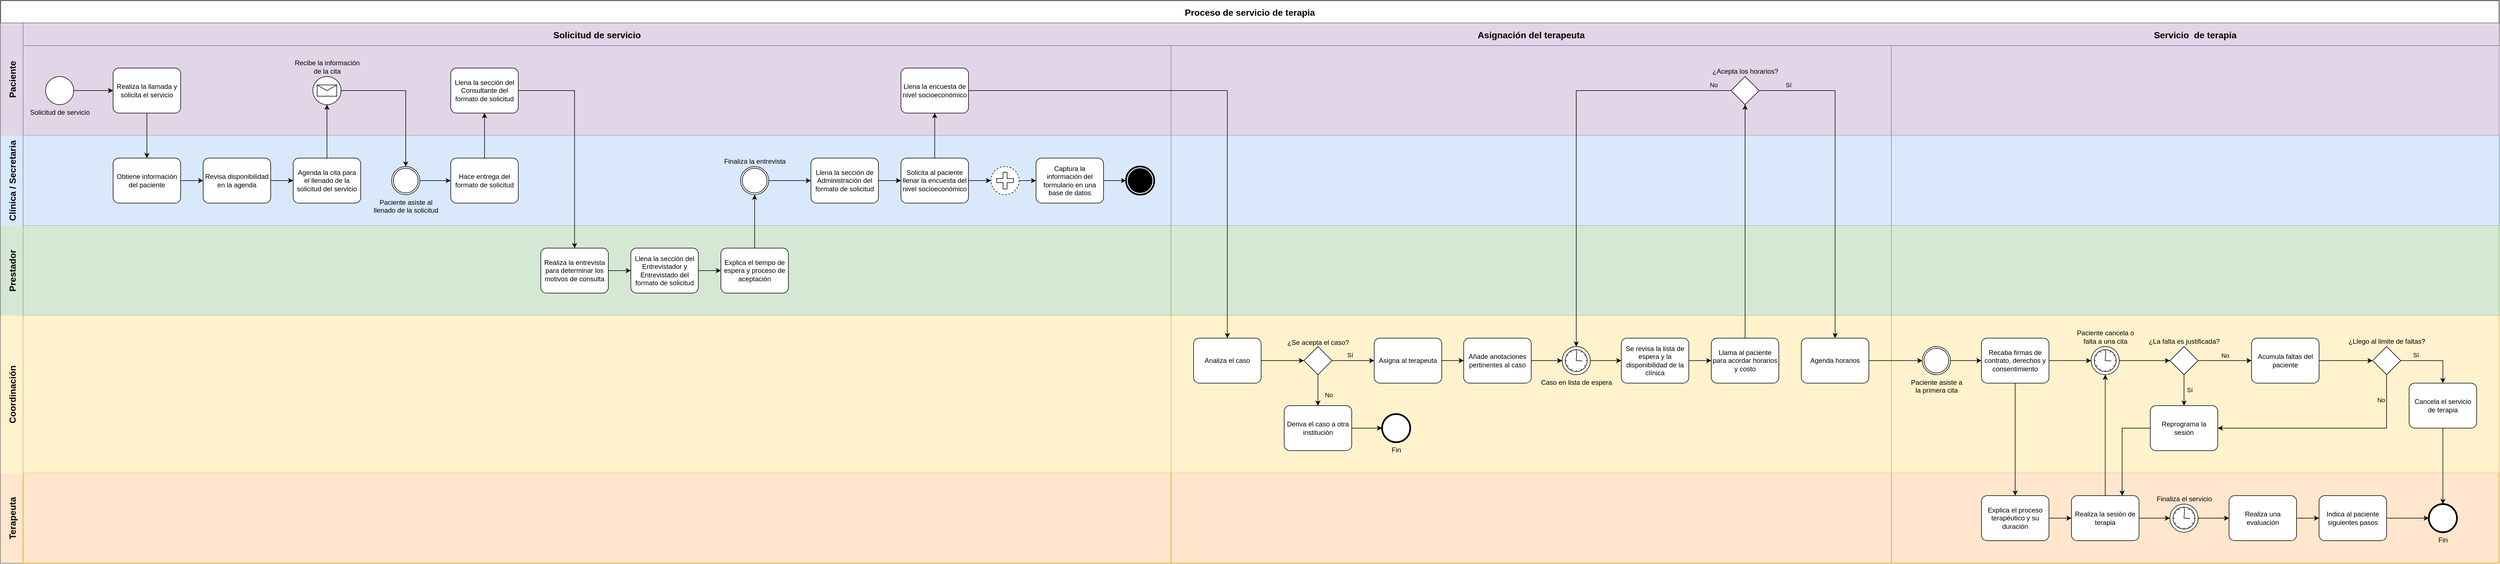 <mxfile version="24.8.4">
  <diagram name="Página-1" id="gtelVgUgcDeXUf3GZBeo">
    <mxGraphModel dx="2019" dy="-62" grid="0" gridSize="10" guides="1" tooltips="1" connect="1" arrows="1" fold="1" page="1" pageScale="1" pageWidth="827" pageHeight="1169" math="0" shadow="0">
      <root>
        <mxCell id="0" />
        <mxCell id="1" parent="0" />
        <mxCell id="mz1XpxJo-mjqUV1rL2ie-37" value="Proceso de servicio de terapia" style="shape=table;childLayout=tableLayout;startSize=40;collapsible=0;recursiveResize=0;expand=0;fontSize=16;fontStyle=1;swimlaneFillColor=none;labelBackgroundColor=none;" parent="1" vertex="1">
          <mxGeometry x="40" y="1200" width="4440.0" height="1000" as="geometry" />
        </mxCell>
        <mxCell id="mz1XpxJo-mjqUV1rL2ie-38" value="Paciente" style="shape=tableRow;horizontal=0;swimlaneHead=0;swimlaneBody=0;top=0;left=0;strokeColor=#9673a6;bottom=0;right=0;dropTarget=0;fontStyle=1;fillColor=#e1d5e7;points=[[0,0.5],[1,0.5]];portConstraint=eastwest;startSize=40;collapsible=0;recursiveResize=0;expand=0;fontSize=16;swimlaneFillColor=#e1d5e7;labelBackgroundColor=none;" parent="mz1XpxJo-mjqUV1rL2ie-37" vertex="1">
          <mxGeometry y="40" width="4440.0" height="200" as="geometry" />
        </mxCell>
        <mxCell id="mz1XpxJo-mjqUV1rL2ie-39" value="Solicitud de servicio" style="swimlane;swimlaneHead=0;swimlaneBody=1;fontStyle=1;connectable=0;startSize=40;collapsible=0;recursiveResize=0;expand=0;fontSize=16;labelBackgroundColor=none;swimlaneFillColor=#e1d5e7;perimeterSpacing=1;fillColor=none;strokeColor=#9673a6;" parent="mz1XpxJo-mjqUV1rL2ie-38" vertex="1">
          <mxGeometry x="40" width="2040" height="200" as="geometry">
            <mxRectangle width="2040" height="200" as="alternateBounds" />
          </mxGeometry>
        </mxCell>
        <mxCell id="mz1XpxJo-mjqUV1rL2ie-1" value="Solicitud de servicio" style="points=[[0.145,0.145,0],[0.5,0,0],[0.855,0.145,0],[1,0.5,0],[0.855,0.855,0],[0.5,1,0],[0.145,0.855,0],[0,0.5,0]];shape=mxgraph.bpmn.event;html=1;verticalLabelPosition=bottom;labelBackgroundColor=none;verticalAlign=top;align=center;perimeter=ellipsePerimeter;outlineConnect=0;aspect=fixed;outline=standard;symbol=general;" parent="mz1XpxJo-mjqUV1rL2ie-39" vertex="1">
          <mxGeometry x="40" y="95" width="50" height="50" as="geometry" />
        </mxCell>
        <mxCell id="mz1XpxJo-mjqUV1rL2ie-2" value="Realiza la llamada y solicita el servicio" style="points=[[0.25,0,0],[0.5,0,0],[0.75,0,0],[1,0.25,0],[1,0.5,0],[1,0.75,0],[0.75,1,0],[0.5,1,0],[0.25,1,0],[0,0.75,0],[0,0.5,0],[0,0.25,0]];shape=mxgraph.bpmn.task;whiteSpace=wrap;rectStyle=rounded;size=10;html=1;container=1;expand=0;collapsible=0;taskMarker=abstract;labelBackgroundColor=none;" parent="mz1XpxJo-mjqUV1rL2ie-39" vertex="1">
          <mxGeometry x="160" y="80" width="120" height="80" as="geometry" />
        </mxCell>
        <mxCell id="mz1XpxJo-mjqUV1rL2ie-7" value="Recibe la información&lt;div&gt;de la cita&lt;/div&gt;" style="points=[[0.145,0.145,0],[0.5,0,0],[0.855,0.145,0],[1,0.5,0],[0.855,0.855,0],[0.5,1,0],[0.145,0.855,0],[0,0.5,0]];shape=mxgraph.bpmn.event;html=1;verticalLabelPosition=top;labelBackgroundColor=none;verticalAlign=bottom;align=center;perimeter=ellipsePerimeter;outlineConnect=0;aspect=fixed;outline=standard;symbol=message;labelPosition=center;" parent="mz1XpxJo-mjqUV1rL2ie-39" vertex="1">
          <mxGeometry x="515" y="95" width="50" height="50" as="geometry" />
        </mxCell>
        <mxCell id="mz1XpxJo-mjqUV1rL2ie-83" style="edgeStyle=orthogonalEdgeStyle;rounded=0;orthogonalLoop=1;jettySize=auto;html=1;exitX=1;exitY=0.5;exitDx=0;exitDy=0;exitPerimeter=0;entryX=0;entryY=0.5;entryDx=0;entryDy=0;entryPerimeter=0;labelBackgroundColor=none;" parent="mz1XpxJo-mjqUV1rL2ie-39" source="mz1XpxJo-mjqUV1rL2ie-1" target="mz1XpxJo-mjqUV1rL2ie-2" edge="1">
          <mxGeometry relative="1" as="geometry" />
        </mxCell>
        <mxCell id="pUujtn6XG7sPnE5IZmsc-47" value="Llena la sección del Consultante del formato de solicitud" style="points=[[0.25,0,0],[0.5,0,0],[0.75,0,0],[1,0.25,0],[1,0.5,0],[1,0.75,0],[0.75,1,0],[0.5,1,0],[0.25,1,0],[0,0.75,0],[0,0.5,0],[0,0.25,0]];shape=mxgraph.bpmn.task;whiteSpace=wrap;rectStyle=rounded;size=10;html=1;container=1;expand=0;collapsible=0;taskMarker=abstract;labelBackgroundColor=none;" parent="mz1XpxJo-mjqUV1rL2ie-39" vertex="1">
          <mxGeometry x="760" y="80" width="120" height="80" as="geometry" />
        </mxCell>
        <mxCell id="pUujtn6XG7sPnE5IZmsc-62" value="Llena la encuesta de nivel socioeconómico" style="points=[[0.25,0,0],[0.5,0,0],[0.75,0,0],[1,0.25,0],[1,0.5,0],[1,0.75,0],[0.75,1,0],[0.5,1,0],[0.25,1,0],[0,0.75,0],[0,0.5,0],[0,0.25,0]];shape=mxgraph.bpmn.task;whiteSpace=wrap;rectStyle=rounded;size=10;html=1;container=1;expand=0;collapsible=0;taskMarker=abstract;" parent="mz1XpxJo-mjqUV1rL2ie-39" vertex="1">
          <mxGeometry x="1560" y="80" width="120" height="80" as="geometry" />
        </mxCell>
        <mxCell id="mz1XpxJo-mjqUV1rL2ie-40" value="Asignación del terapeuta" style="swimlane;swimlaneHead=0;swimlaneBody=1;fontStyle=1;connectable=0;startSize=40;collapsible=0;recursiveResize=0;expand=0;fontSize=16;labelBackgroundColor=none;swimlaneFillColor=#e1d5e7;perimeterSpacing=1;strokeColor=#9673a6;rounded=0;glass=0;shadow=0;fillColor=none;" parent="mz1XpxJo-mjqUV1rL2ie-38" vertex="1">
          <mxGeometry x="2080" width="1280" height="200" as="geometry">
            <mxRectangle width="1280" height="200" as="alternateBounds" />
          </mxGeometry>
        </mxCell>
        <mxCell id="mz1XpxJo-mjqUV1rL2ie-41" value="Servicio  de terapia" style="swimlane;swimlaneHead=0;swimlaneBody=1;fontStyle=1;connectable=0;startSize=40;collapsible=0;recursiveResize=0;expand=0;fontSize=16;labelBackgroundColor=none;perimeterSpacing=1;fillColor=#e1d5e7;strokeColor=#9673a6;" parent="mz1XpxJo-mjqUV1rL2ie-38" vertex="1">
          <mxGeometry x="3360" width="1080" height="200" as="geometry">
            <mxRectangle width="1080" height="200" as="alternateBounds" />
          </mxGeometry>
        </mxCell>
        <mxCell id="mz1XpxJo-mjqUV1rL2ie-42" value="Clínica / Secretaria" style="shape=tableRow;horizontal=0;swimlaneHead=0;swimlaneBody=0;top=0;left=0;strokeColor=#6c8ebf;bottom=0;right=0;dropTarget=0;fontStyle=1;fillColor=#dae8fc;points=[[0,0.5],[1,0.5]];portConstraint=eastwest;startSize=40;collapsible=0;recursiveResize=0;expand=0;fontSize=16;swimlaneFillColor=none;labelBackgroundColor=none;" parent="mz1XpxJo-mjqUV1rL2ie-37" vertex="1">
          <mxGeometry y="240" width="4440.0" height="160" as="geometry" />
        </mxCell>
        <mxCell id="mz1XpxJo-mjqUV1rL2ie-43" value="" style="swimlane;swimlaneHead=0;swimlaneBody=1;fontStyle=1;connectable=0;startSize=0;collapsible=0;recursiveResize=0;expand=0;fontSize=16;labelBackgroundColor=none;swimlaneFillColor=#dae8fc;perimeterSpacing=1;fillColor=#dae8fc;strokeColor=#6c8ebf;" parent="mz1XpxJo-mjqUV1rL2ie-42" vertex="1">
          <mxGeometry x="40" width="2040" height="160" as="geometry">
            <mxRectangle width="2040" height="160" as="alternateBounds" />
          </mxGeometry>
        </mxCell>
        <mxCell id="mz1XpxJo-mjqUV1rL2ie-85" style="edgeStyle=orthogonalEdgeStyle;rounded=0;orthogonalLoop=1;jettySize=auto;html=1;exitX=1;exitY=0.5;exitDx=0;exitDy=0;exitPerimeter=0;labelBackgroundColor=none;" parent="mz1XpxJo-mjqUV1rL2ie-43" source="rUUfaGpRO4No9AcFIlr7-11" target="mz1XpxJo-mjqUV1rL2ie-4" edge="1">
          <mxGeometry relative="1" as="geometry" />
        </mxCell>
        <mxCell id="rUUfaGpRO4No9AcFIlr7-11" value="Obtiene información del paciente" style="points=[[0.25,0,0],[0.5,0,0],[0.75,0,0],[1,0.25,0],[1,0.5,0],[1,0.75,0],[0.75,1,0],[0.5,1,0],[0.25,1,0],[0,0.75,0],[0,0.5,0],[0,0.25,0]];shape=mxgraph.bpmn.task;whiteSpace=wrap;rectStyle=rounded;size=10;html=1;container=1;expand=0;collapsible=0;taskMarker=abstract;labelBackgroundColor=none;" parent="mz1XpxJo-mjqUV1rL2ie-43" vertex="1">
          <mxGeometry x="160" y="40" width="120" height="80" as="geometry" />
        </mxCell>
        <mxCell id="mz1XpxJo-mjqUV1rL2ie-86" style="edgeStyle=orthogonalEdgeStyle;rounded=0;orthogonalLoop=1;jettySize=auto;html=1;exitX=1;exitY=0.5;exitDx=0;exitDy=0;exitPerimeter=0;labelBackgroundColor=none;" parent="mz1XpxJo-mjqUV1rL2ie-43" source="mz1XpxJo-mjqUV1rL2ie-4" target="mz1XpxJo-mjqUV1rL2ie-6" edge="1">
          <mxGeometry relative="1" as="geometry" />
        </mxCell>
        <mxCell id="mz1XpxJo-mjqUV1rL2ie-4" value="Revisa disponibilidad en la agenda" style="points=[[0.25,0,0],[0.5,0,0],[0.75,0,0],[1,0.25,0],[1,0.5,0],[1,0.75,0],[0.75,1,0],[0.5,1,0],[0.25,1,0],[0,0.75,0],[0,0.5,0],[0,0.25,0]];shape=mxgraph.bpmn.task;whiteSpace=wrap;rectStyle=rounded;size=10;html=1;container=1;expand=0;collapsible=0;taskMarker=abstract;labelBackgroundColor=none;" parent="mz1XpxJo-mjqUV1rL2ie-43" vertex="1">
          <mxGeometry x="320" y="40" width="120" height="80" as="geometry" />
        </mxCell>
        <mxCell id="mz1XpxJo-mjqUV1rL2ie-6" value="Agenda la cita para el llenado de la solicitud del servicio" style="points=[[0.25,0,0],[0.5,0,0],[0.75,0,0],[1,0.25,0],[1,0.5,0],[1,0.75,0],[0.75,1,0],[0.5,1,0],[0.25,1,0],[0,0.75,0],[0,0.5,0],[0,0.25,0]];shape=mxgraph.bpmn.task;whiteSpace=wrap;rectStyle=rounded;size=10;html=1;container=1;expand=0;collapsible=0;taskMarker=abstract;labelBackgroundColor=none;spacing=3;" parent="mz1XpxJo-mjqUV1rL2ie-43" vertex="1">
          <mxGeometry x="480" y="40" width="120" height="80" as="geometry" />
        </mxCell>
        <mxCell id="pUujtn6XG7sPnE5IZmsc-27" value="Paciente asiste al&lt;div&gt;llenado de la solicitud&lt;/div&gt;" style="points=[[0.145,0.145,0],[0.5,0,0],[0.855,0.145,0],[1,0.5,0],[0.855,0.855,0],[0.5,1,0],[0.145,0.855,0],[0,0.5,0]];shape=mxgraph.bpmn.event;html=1;verticalLabelPosition=bottom;labelBackgroundColor=none;verticalAlign=top;align=center;perimeter=ellipsePerimeter;outlineConnect=0;aspect=fixed;outline=throwing;symbol=general;" parent="mz1XpxJo-mjqUV1rL2ie-43" vertex="1">
          <mxGeometry x="655" y="55" width="50" height="50" as="geometry" />
        </mxCell>
        <mxCell id="pUujtn6XG7sPnE5IZmsc-29" value="Hace entrega del formato de solicitud" style="points=[[0.25,0,0],[0.5,0,0],[0.75,0,0],[1,0.25,0],[1,0.5,0],[1,0.75,0],[0.75,1,0],[0.5,1,0],[0.25,1,0],[0,0.75,0],[0,0.5,0],[0,0.25,0]];shape=mxgraph.bpmn.task;whiteSpace=wrap;rectStyle=rounded;size=10;html=1;container=1;expand=0;collapsible=0;taskMarker=abstract;labelBackgroundColor=none;" parent="mz1XpxJo-mjqUV1rL2ie-43" vertex="1">
          <mxGeometry x="760" y="40" width="120" height="80" as="geometry" />
        </mxCell>
        <mxCell id="pUujtn6XG7sPnE5IZmsc-26" style="edgeStyle=orthogonalEdgeStyle;rounded=0;orthogonalLoop=1;jettySize=auto;html=1;exitX=1;exitY=0.5;exitDx=0;exitDy=0;exitPerimeter=0;labelBackgroundColor=none;" parent="mz1XpxJo-mjqUV1rL2ie-43" source="pUujtn6XG7sPnE5IZmsc-27" target="pUujtn6XG7sPnE5IZmsc-29" edge="1">
          <mxGeometry relative="1" as="geometry" />
        </mxCell>
        <mxCell id="pUujtn6XG7sPnE5IZmsc-64" style="edgeStyle=orthogonalEdgeStyle;rounded=0;orthogonalLoop=1;jettySize=auto;html=1;" parent="mz1XpxJo-mjqUV1rL2ie-43" source="pUujtn6XG7sPnE5IZmsc-58" target="pUujtn6XG7sPnE5IZmsc-63" edge="1">
          <mxGeometry relative="1" as="geometry" />
        </mxCell>
        <mxCell id="pUujtn6XG7sPnE5IZmsc-58" value="Llena la sección de Administración del formato de solicitud" style="points=[[0.25,0,0],[0.5,0,0],[0.75,0,0],[1,0.25,0],[1,0.5,0],[1,0.75,0],[0.75,1,0],[0.5,1,0],[0.25,1,0],[0,0.75,0],[0,0.5,0],[0,0.25,0]];shape=mxgraph.bpmn.task;whiteSpace=wrap;rectStyle=rounded;size=10;html=1;container=1;expand=0;collapsible=0;taskMarker=abstract;" parent="mz1XpxJo-mjqUV1rL2ie-43" vertex="1">
          <mxGeometry x="1400" y="40" width="120" height="80" as="geometry" />
        </mxCell>
        <mxCell id="pUujtn6XG7sPnE5IZmsc-60" style="edgeStyle=orthogonalEdgeStyle;rounded=0;orthogonalLoop=1;jettySize=auto;html=1;" parent="mz1XpxJo-mjqUV1rL2ie-43" source="pUujtn6XG7sPnE5IZmsc-59" target="pUujtn6XG7sPnE5IZmsc-58" edge="1">
          <mxGeometry relative="1" as="geometry" />
        </mxCell>
        <mxCell id="pUujtn6XG7sPnE5IZmsc-59" value="Finaliza la entrevista" style="points=[[0.145,0.145,0],[0.5,0,0],[0.855,0.145,0],[1,0.5,0],[0.855,0.855,0],[0.5,1,0],[0.145,0.855,0],[0,0.5,0]];shape=mxgraph.bpmn.event;html=1;verticalLabelPosition=top;labelBackgroundColor=none;verticalAlign=bottom;align=center;perimeter=ellipsePerimeter;outlineConnect=0;aspect=fixed;outline=throwing;symbol=general;labelPosition=center;" parent="mz1XpxJo-mjqUV1rL2ie-43" vertex="1">
          <mxGeometry x="1275" y="55" width="50" height="50" as="geometry" />
        </mxCell>
        <mxCell id="pUujtn6XG7sPnE5IZmsc-74" style="edgeStyle=orthogonalEdgeStyle;rounded=0;orthogonalLoop=1;jettySize=auto;html=1;" parent="mz1XpxJo-mjqUV1rL2ie-43" source="pUujtn6XG7sPnE5IZmsc-63" target="pUujtn6XG7sPnE5IZmsc-67" edge="1">
          <mxGeometry relative="1" as="geometry" />
        </mxCell>
        <mxCell id="pUujtn6XG7sPnE5IZmsc-63" value="Solicita al paciente llenar la encuesta del nivel socioeconómico" style="points=[[0.25,0,0],[0.5,0,0],[0.75,0,0],[1,0.25,0],[1,0.5,0],[1,0.75,0],[0.75,1,0],[0.5,1,0],[0.25,1,0],[0,0.75,0],[0,0.5,0],[0,0.25,0]];shape=mxgraph.bpmn.task;whiteSpace=wrap;rectStyle=rounded;size=10;html=1;container=1;expand=0;collapsible=0;taskMarker=abstract;" parent="mz1XpxJo-mjqUV1rL2ie-43" vertex="1">
          <mxGeometry x="1560" y="40" width="120" height="80" as="geometry" />
        </mxCell>
        <mxCell id="pUujtn6XG7sPnE5IZmsc-67" value="" style="points=[[0.145,0.145,0],[0.5,0,0],[0.855,0.145,0],[1,0.5,0],[0.855,0.855,0],[0.5,1,0],[0.145,0.855,0],[0,0.5,0]];shape=mxgraph.bpmn.event;html=1;verticalLabelPosition=bottom;labelBackgroundColor=#ffffff;verticalAlign=top;align=center;perimeter=ellipsePerimeter;outlineConnect=0;aspect=fixed;outline=eventNonint;symbol=parallelMultiple;" parent="mz1XpxJo-mjqUV1rL2ie-43" vertex="1">
          <mxGeometry x="1720" y="55" width="50" height="50" as="geometry" />
        </mxCell>
        <mxCell id="pUujtn6XG7sPnE5IZmsc-69" value="Captura la información del formulario en una base de datos" style="points=[[0.25,0,0],[0.5,0,0],[0.75,0,0],[1,0.25,0],[1,0.5,0],[1,0.75,0],[0.75,1,0],[0.5,1,0],[0.25,1,0],[0,0.75,0],[0,0.5,0],[0,0.25,0]];shape=mxgraph.bpmn.task;whiteSpace=wrap;rectStyle=rounded;size=10;html=1;container=1;expand=0;collapsible=0;taskMarker=abstract;" parent="mz1XpxJo-mjqUV1rL2ie-43" vertex="1">
          <mxGeometry x="1800" y="40" width="120" height="80" as="geometry" />
        </mxCell>
        <mxCell id="pUujtn6XG7sPnE5IZmsc-70" style="edgeStyle=orthogonalEdgeStyle;rounded=0;orthogonalLoop=1;jettySize=auto;html=1;entryX=0;entryY=0.5;entryDx=0;entryDy=0;entryPerimeter=0;" parent="mz1XpxJo-mjqUV1rL2ie-43" source="pUujtn6XG7sPnE5IZmsc-67" target="pUujtn6XG7sPnE5IZmsc-69" edge="1">
          <mxGeometry relative="1" as="geometry" />
        </mxCell>
        <mxCell id="pUujtn6XG7sPnE5IZmsc-71" value="" style="points=[[0.145,0.145,0],[0.5,0,0],[0.855,0.145,0],[1,0.5,0],[0.855,0.855,0],[0.5,1,0],[0.145,0.855,0],[0,0.5,0]];shape=mxgraph.bpmn.event;html=1;verticalLabelPosition=bottom;labelBackgroundColor=#ffffff;verticalAlign=top;align=center;perimeter=ellipsePerimeter;outlineConnect=0;aspect=fixed;outline=end;symbol=terminate;" parent="mz1XpxJo-mjqUV1rL2ie-43" vertex="1">
          <mxGeometry x="1960" y="55" width="50" height="50" as="geometry" />
        </mxCell>
        <mxCell id="pUujtn6XG7sPnE5IZmsc-72" style="edgeStyle=orthogonalEdgeStyle;rounded=0;orthogonalLoop=1;jettySize=auto;html=1;" parent="mz1XpxJo-mjqUV1rL2ie-43" source="pUujtn6XG7sPnE5IZmsc-69" target="pUujtn6XG7sPnE5IZmsc-71" edge="1">
          <mxGeometry relative="1" as="geometry" />
        </mxCell>
        <mxCell id="mz1XpxJo-mjqUV1rL2ie-44" value="" style="swimlane;swimlaneHead=0;swimlaneBody=1;fontStyle=1;connectable=0;startSize=0;collapsible=0;recursiveResize=0;expand=0;fontSize=16;labelBackgroundColor=none;strokeColor=#6c8ebf;perimeterSpacing=1;fillColor=#dae8fc;swimlaneFillColor=#dae8fc;" parent="mz1XpxJo-mjqUV1rL2ie-42" vertex="1">
          <mxGeometry x="2080" width="1280" height="160" as="geometry">
            <mxRectangle width="1280" height="160" as="alternateBounds" />
          </mxGeometry>
        </mxCell>
        <mxCell id="mz1XpxJo-mjqUV1rL2ie-45" value="" style="swimlane;swimlaneHead=0;swimlaneBody=1;fontStyle=1;connectable=0;strokeColor=#6c8ebf;fillColor=#dae8fc;startSize=0;collapsible=0;recursiveResize=0;expand=0;fontSize=16;labelBackgroundColor=none;perimeterSpacing=1;swimlaneFillColor=#dae8fc;" parent="mz1XpxJo-mjqUV1rL2ie-42" vertex="1">
          <mxGeometry x="3360" width="1080" height="160" as="geometry">
            <mxRectangle width="1080" height="160" as="alternateBounds" />
          </mxGeometry>
        </mxCell>
        <mxCell id="pUujtn6XG7sPnE5IZmsc-24" value="Prestador" style="shape=tableRow;horizontal=0;swimlaneHead=0;swimlaneBody=0;top=0;left=0;strokeColor=#82b366;bottom=0;right=0;dropTarget=0;fontStyle=1;fillColor=#d5e8d4;points=[[0,0.5],[1,0.5]];portConstraint=eastwest;startSize=40;collapsible=0;recursiveResize=0;expand=0;fontSize=16;swimlaneFillColor=none;labelBackgroundColor=none;" parent="mz1XpxJo-mjqUV1rL2ie-37" vertex="1">
          <mxGeometry y="400" width="4440.0" height="160" as="geometry" />
        </mxCell>
        <mxCell id="pUujtn6XG7sPnE5IZmsc-25" value="" style="swimlane;swimlaneHead=0;swimlaneBody=1;fontStyle=1;connectable=0;startSize=0;collapsible=0;recursiveResize=0;expand=0;fontSize=16;labelBackgroundColor=none;swimlaneFillColor=#d5e8d4;perimeterSpacing=1;fillColor=#d5e8d4;strokeColor=#82b366;" parent="pUujtn6XG7sPnE5IZmsc-24" vertex="1">
          <mxGeometry x="40" width="2040" height="160" as="geometry">
            <mxRectangle width="2040" height="160" as="alternateBounds" />
          </mxGeometry>
        </mxCell>
        <mxCell id="pUujtn6XG7sPnE5IZmsc-28" style="edgeStyle=orthogonalEdgeStyle;rounded=0;orthogonalLoop=1;jettySize=auto;html=1;exitX=1;exitY=0.5;exitDx=0;exitDy=0;exitPerimeter=0;labelBackgroundColor=none;" parent="pUujtn6XG7sPnE5IZmsc-25" source="pUujtn6XG7sPnE5IZmsc-50" target="pUujtn6XG7sPnE5IZmsc-31" edge="1">
          <mxGeometry relative="1" as="geometry" />
        </mxCell>
        <mxCell id="pUujtn6XG7sPnE5IZmsc-30" style="edgeStyle=orthogonalEdgeStyle;rounded=0;orthogonalLoop=1;jettySize=auto;html=1;exitX=1;exitY=0.5;exitDx=0;exitDy=0;exitPerimeter=0;labelBackgroundColor=none;" parent="pUujtn6XG7sPnE5IZmsc-25" source="pUujtn6XG7sPnE5IZmsc-31" target="pUujtn6XG7sPnE5IZmsc-32" edge="1">
          <mxGeometry relative="1" as="geometry" />
        </mxCell>
        <mxCell id="pUujtn6XG7sPnE5IZmsc-31" value="Llena la sección del Entrevistador y Entrevistado del formato de solicitud" style="points=[[0.25,0,0],[0.5,0,0],[0.75,0,0],[1,0.25,0],[1,0.5,0],[1,0.75,0],[0.75,1,0],[0.5,1,0],[0.25,1,0],[0,0.75,0],[0,0.5,0],[0,0.25,0]];shape=mxgraph.bpmn.task;whiteSpace=wrap;rectStyle=rounded;size=10;html=1;container=1;expand=0;collapsible=0;taskMarker=abstract;labelBackgroundColor=none;" parent="pUujtn6XG7sPnE5IZmsc-25" vertex="1">
          <mxGeometry x="1080" y="40" width="120" height="80" as="geometry" />
        </mxCell>
        <mxCell id="pUujtn6XG7sPnE5IZmsc-32" value="Explica el tiempo de espera y proceso de aceptación" style="points=[[0.25,0,0],[0.5,0,0],[0.75,0,0],[1,0.25,0],[1,0.5,0],[1,0.75,0],[0.75,1,0],[0.5,1,0],[0.25,1,0],[0,0.75,0],[0,0.5,0],[0,0.25,0]];shape=mxgraph.bpmn.task;whiteSpace=wrap;rectStyle=rounded;size=10;html=1;container=1;expand=0;collapsible=0;taskMarker=abstract;labelBackgroundColor=none;" parent="pUujtn6XG7sPnE5IZmsc-25" vertex="1">
          <mxGeometry x="1240" y="40" width="120" height="80" as="geometry" />
        </mxCell>
        <mxCell id="pUujtn6XG7sPnE5IZmsc-50" value="Realiza la entrevista para determinar los motivos de consulta" style="points=[[0.25,0,0],[0.5,0,0],[0.75,0,0],[1,0.25,0],[1,0.5,0],[1,0.75,0],[0.75,1,0],[0.5,1,0],[0.25,1,0],[0,0.75,0],[0,0.5,0],[0,0.25,0]];shape=mxgraph.bpmn.task;whiteSpace=wrap;rectStyle=rounded;size=10;html=1;container=1;expand=0;collapsible=0;taskMarker=abstract;labelBackgroundColor=none;" parent="pUujtn6XG7sPnE5IZmsc-25" vertex="1">
          <mxGeometry x="920" y="40" width="120" height="80" as="geometry" />
        </mxCell>
        <mxCell id="pUujtn6XG7sPnE5IZmsc-33" value="" style="swimlane;swimlaneHead=0;swimlaneBody=1;fontStyle=1;connectable=0;startSize=0;collapsible=0;recursiveResize=0;expand=0;fontSize=16;labelBackgroundColor=none;strokeColor=#82b366;perimeterSpacing=1;fillColor=#d5e8d4;swimlaneFillColor=#d5e8d4;" parent="pUujtn6XG7sPnE5IZmsc-24" vertex="1">
          <mxGeometry x="2080" width="1280" height="160" as="geometry">
            <mxRectangle width="1280" height="160" as="alternateBounds" />
          </mxGeometry>
        </mxCell>
        <mxCell id="pUujtn6XG7sPnE5IZmsc-34" value="" style="swimlane;swimlaneHead=0;swimlaneBody=1;fontStyle=1;connectable=0;strokeColor=#82b366;fillColor=#d5e8d4;startSize=0;collapsible=0;recursiveResize=0;expand=0;fontSize=16;labelBackgroundColor=none;perimeterSpacing=1;swimlaneFillColor=#d5e8d4;" parent="pUujtn6XG7sPnE5IZmsc-24" vertex="1">
          <mxGeometry x="3360" width="1080" height="160" as="geometry">
            <mxRectangle width="1080" height="160" as="alternateBounds" />
          </mxGeometry>
        </mxCell>
        <mxCell id="pUujtn6XG7sPnE5IZmsc-39" style="edgeStyle=orthogonalEdgeStyle;rounded=0;orthogonalLoop=1;jettySize=auto;html=1;exitX=0.5;exitY=1;exitDx=0;exitDy=0;exitPerimeter=0;labelBackgroundColor=none;" parent="pUujtn6XG7sPnE5IZmsc-34" edge="1">
          <mxGeometry relative="1" as="geometry">
            <mxPoint x="460" y="159.57" as="sourcePoint" />
            <mxPoint x="460" y="159.57" as="targetPoint" />
          </mxGeometry>
        </mxCell>
        <mxCell id="mz1XpxJo-mjqUV1rL2ie-79" value="Coordinación" style="shape=tableRow;horizontal=0;swimlaneHead=0;swimlaneBody=0;top=0;left=0;strokeColor=#d6b656;bottom=0;right=0;dropTarget=0;fontStyle=1;fillColor=#fff2cc;points=[[0,0.5],[1,0.5]];portConstraint=eastwest;startSize=40;collapsible=0;recursiveResize=0;expand=0;fontSize=16;swimlaneFillColor=none;labelBackgroundColor=none;" parent="mz1XpxJo-mjqUV1rL2ie-37" vertex="1">
          <mxGeometry y="560" width="4440.0" height="280" as="geometry" />
        </mxCell>
        <mxCell id="mz1XpxJo-mjqUV1rL2ie-80" value="" style="swimlane;swimlaneHead=0;swimlaneBody=1;fontStyle=1;connectable=0;startSize=0;collapsible=0;recursiveResize=0;expand=0;fontSize=16;labelBackgroundColor=none;swimlaneFillColor=#fff2cc;perimeterSpacing=1;fillColor=#fff2cc;strokeColor=#d6b656;" parent="mz1XpxJo-mjqUV1rL2ie-79" vertex="1">
          <mxGeometry x="40" width="2040" height="280" as="geometry">
            <mxRectangle width="2040" height="280" as="alternateBounds" />
          </mxGeometry>
        </mxCell>
        <mxCell id="mz1XpxJo-mjqUV1rL2ie-81" value="" style="swimlane;swimlaneHead=0;swimlaneBody=1;fontStyle=1;connectable=0;startSize=0;collapsible=0;recursiveResize=0;expand=0;fontSize=16;labelPosition=center;verticalLabelPosition=bottom;align=center;verticalAlign=top;labelBackgroundColor=none;strokeColor=#d6b656;perimeterSpacing=1;fillColor=#fff2cc;swimlaneFillColor=#fff2cc;" parent="mz1XpxJo-mjqUV1rL2ie-79" vertex="1">
          <mxGeometry x="2080" width="1280" height="280" as="geometry">
            <mxRectangle width="1280" height="280" as="alternateBounds" />
          </mxGeometry>
        </mxCell>
        <mxCell id="mz1XpxJo-mjqUV1rL2ie-93" style="edgeStyle=orthogonalEdgeStyle;rounded=0;orthogonalLoop=1;jettySize=auto;html=1;exitX=1;exitY=0.5;exitDx=0;exitDy=0;exitPerimeter=0;entryX=0;entryY=0.5;entryDx=0;entryDy=0;entryPerimeter=0;labelBackgroundColor=none;" parent="mz1XpxJo-mjqUV1rL2ie-81" source="pUujtn6XG7sPnE5IZmsc-78" target="mz1XpxJo-mjqUV1rL2ie-21" edge="1">
          <mxGeometry relative="1" as="geometry" />
        </mxCell>
        <mxCell id="mz1XpxJo-mjqUV1rL2ie-99" style="edgeStyle=orthogonalEdgeStyle;rounded=0;orthogonalLoop=1;jettySize=auto;html=1;exitX=1;exitY=0.5;exitDx=0;exitDy=0;exitPerimeter=0;entryX=0;entryY=0.5;entryDx=0;entryDy=0;entryPerimeter=0;labelBackgroundColor=none;" parent="mz1XpxJo-mjqUV1rL2ie-81" source="mz1XpxJo-mjqUV1rL2ie-14" target="mz1XpxJo-mjqUV1rL2ie-13" edge="1">
          <mxGeometry relative="1" as="geometry" />
        </mxCell>
        <mxCell id="mz1XpxJo-mjqUV1rL2ie-14" value="Analiza el caso" style="points=[[0.25,0,0],[0.5,0,0],[0.75,0,0],[1,0.25,0],[1,0.5,0],[1,0.75,0],[0.75,1,0],[0.5,1,0],[0.25,1,0],[0,0.75,0],[0,0.5,0],[0,0.25,0]];shape=mxgraph.bpmn.task;whiteSpace=wrap;rectStyle=rounded;size=10;html=1;container=1;expand=0;collapsible=0;taskMarker=abstract;labelBackgroundColor=none;" parent="mz1XpxJo-mjqUV1rL2ie-81" vertex="1">
          <mxGeometry x="40" y="40" width="120" height="80" as="geometry" />
        </mxCell>
        <mxCell id="mz1XpxJo-mjqUV1rL2ie-13" value="¿Se acepta el caso?" style="points=[[0.25,0.25,0],[0.5,0,0],[0.75,0.25,0],[1,0.5,0],[0.75,0.75,0],[0.5,1,0],[0.25,0.75,0],[0,0.5,0]];shape=mxgraph.bpmn.gateway2;html=1;verticalLabelPosition=top;labelBackgroundColor=none;verticalAlign=bottom;align=center;perimeter=rhombusPerimeter;outlineConnect=0;outline=none;symbol=none;shadow=0;textShadow=0;labelPosition=center;labelBorderColor=none;spacingBottom=0;spacingRight=0;spacingLeft=0;spacing=0;" parent="mz1XpxJo-mjqUV1rL2ie-81" vertex="1">
          <mxGeometry x="236" y="55" width="50" height="50" as="geometry" />
        </mxCell>
        <mxCell id="mz1XpxJo-mjqUV1rL2ie-100" style="edgeStyle=orthogonalEdgeStyle;rounded=0;orthogonalLoop=1;jettySize=auto;html=1;exitX=1;exitY=0.5;exitDx=0;exitDy=0;exitPerimeter=0;labelBackgroundColor=none;" parent="mz1XpxJo-mjqUV1rL2ie-81" source="mz1XpxJo-mjqUV1rL2ie-15" target="mz1XpxJo-mjqUV1rL2ie-16" edge="1">
          <mxGeometry relative="1" as="geometry" />
        </mxCell>
        <mxCell id="mz1XpxJo-mjqUV1rL2ie-15" value="Deriva el caso a otra institución" style="points=[[0.25,0,0],[0.5,0,0],[0.75,0,0],[1,0.25,0],[1,0.5,0],[1,0.75,0],[0.75,1,0],[0.5,1,0],[0.25,1,0],[0,0.75,0],[0,0.5,0],[0,0.25,0]];shape=mxgraph.bpmn.task;whiteSpace=wrap;rectStyle=rounded;size=10;html=1;container=1;expand=0;collapsible=0;taskMarker=abstract;labelBackgroundColor=none;" parent="mz1XpxJo-mjqUV1rL2ie-81" vertex="1">
          <mxGeometry x="201" y="160" width="120" height="80" as="geometry" />
        </mxCell>
        <mxCell id="mz1XpxJo-mjqUV1rL2ie-16" value="Fin" style="points=[[0.145,0.145,0],[0.5,0,0],[0.855,0.145,0],[1,0.5,0],[0.855,0.855,0],[0.5,1,0],[0.145,0.855,0],[0,0.5,0]];shape=mxgraph.bpmn.event;html=1;verticalLabelPosition=bottom;labelBackgroundColor=none;verticalAlign=top;align=center;perimeter=ellipsePerimeter;outlineConnect=0;aspect=fixed;outline=end;symbol=terminate2;" parent="mz1XpxJo-mjqUV1rL2ie-81" vertex="1">
          <mxGeometry x="375" y="175" width="50" height="50" as="geometry" />
        </mxCell>
        <mxCell id="mz1XpxJo-mjqUV1rL2ie-94" style="edgeStyle=orthogonalEdgeStyle;rounded=0;orthogonalLoop=1;jettySize=auto;html=1;exitX=0.5;exitY=1;exitDx=0;exitDy=0;exitPerimeter=0;entryX=0.5;entryY=0;entryDx=0;entryDy=0;entryPerimeter=0;labelBackgroundColor=none;" parent="mz1XpxJo-mjqUV1rL2ie-81" source="mz1XpxJo-mjqUV1rL2ie-13" target="mz1XpxJo-mjqUV1rL2ie-15" edge="1">
          <mxGeometry relative="1" as="geometry" />
        </mxCell>
        <mxCell id="mz1XpxJo-mjqUV1rL2ie-98" value="No" style="edgeLabel;html=1;align=center;verticalAlign=middle;resizable=0;points=[];labelBackgroundColor=none;" parent="mz1XpxJo-mjqUV1rL2ie-94" connectable="0" vertex="1">
          <mxGeometry x="-0.568" relative="1" as="geometry">
            <mxPoint x="19" y="24" as="offset" />
          </mxGeometry>
        </mxCell>
        <mxCell id="7DoJnjUvEarsgzBr0tdi-141" style="edgeStyle=orthogonalEdgeStyle;rounded=0;orthogonalLoop=1;jettySize=auto;html=1;exitX=1;exitY=0.5;exitDx=0;exitDy=0;exitPerimeter=0;entryX=0;entryY=0.5;entryDx=0;entryDy=0;entryPerimeter=0;" parent="mz1XpxJo-mjqUV1rL2ie-81" source="mz1XpxJo-mjqUV1rL2ie-21" target="7DoJnjUvEarsgzBr0tdi-140" edge="1">
          <mxGeometry relative="1" as="geometry" />
        </mxCell>
        <mxCell id="7DoJnjUvEarsgzBr0tdi-142" style="edgeStyle=orthogonalEdgeStyle;rounded=0;orthogonalLoop=1;jettySize=auto;html=1;exitX=1;exitY=0.5;exitDx=0;exitDy=0;exitPerimeter=0;entryX=0;entryY=0.5;entryDx=0;entryDy=0;entryPerimeter=0;" parent="mz1XpxJo-mjqUV1rL2ie-81" source="7DoJnjUvEarsgzBr0tdi-140" target="mz1XpxJo-mjqUV1rL2ie-17" edge="1">
          <mxGeometry relative="1" as="geometry" />
        </mxCell>
        <mxCell id="mz1XpxJo-mjqUV1rL2ie-21" value="Caso en lista de espera" style="points=[[0.145,0.145,0],[0.5,0,0],[0.855,0.145,0],[1,0.5,0],[0.855,0.855,0],[0.5,1,0],[0.145,0.855,0],[0,0.5,0]];shape=mxgraph.bpmn.event;html=1;verticalLabelPosition=bottom;labelBackgroundColor=none;verticalAlign=top;align=center;perimeter=ellipsePerimeter;outlineConnect=0;aspect=fixed;outline=standard;symbol=timer;" parent="mz1XpxJo-mjqUV1rL2ie-81" vertex="1">
          <mxGeometry x="695" y="55" width="50" height="50" as="geometry" />
        </mxCell>
        <mxCell id="7DoJnjUvEarsgzBr0tdi-140" value="Se revisa la lista de espera y la disponibilidad de la clínica" style="points=[[0.25,0,0],[0.5,0,0],[0.75,0,0],[1,0.25,0],[1,0.5,0],[1,0.75,0],[0.75,1,0],[0.5,1,0],[0.25,1,0],[0,0.75,0],[0,0.5,0],[0,0.25,0]];shape=mxgraph.bpmn.task;whiteSpace=wrap;rectStyle=rounded;size=10;html=1;container=1;expand=0;collapsible=0;taskMarker=abstract;labelBackgroundColor=none;" parent="mz1XpxJo-mjqUV1rL2ie-81" vertex="1">
          <mxGeometry x="800" y="40" width="120" height="80" as="geometry" />
        </mxCell>
        <mxCell id="mz1XpxJo-mjqUV1rL2ie-17" value="Llama al paciente para acordar horarios y costo" style="points=[[0.25,0,0],[0.5,0,0],[0.75,0,0],[1,0.25,0],[1,0.5,0],[1,0.75,0],[0.75,1,0],[0.5,1,0],[0.25,1,0],[0,0.75,0],[0,0.5,0],[0,0.25,0]];shape=mxgraph.bpmn.task;whiteSpace=wrap;rectStyle=rounded;size=10;html=1;container=1;expand=0;collapsible=0;taskMarker=abstract;labelBackgroundColor=none;" parent="mz1XpxJo-mjqUV1rL2ie-81" vertex="1">
          <mxGeometry x="960" y="40" width="120" height="80" as="geometry" />
        </mxCell>
        <mxCell id="mz1XpxJo-mjqUV1rL2ie-20" value="Agenda horarios" style="points=[[0.25,0,0],[0.5,0,0],[0.75,0,0],[1,0.25,0],[1,0.5,0],[1,0.75,0],[0.75,1,0],[0.5,1,0],[0.25,1,0],[0,0.75,0],[0,0.5,0],[0,0.25,0]];shape=mxgraph.bpmn.task;whiteSpace=wrap;rectStyle=rounded;size=10;html=1;container=1;expand=0;collapsible=0;taskMarker=abstract;labelBackgroundColor=none;" parent="mz1XpxJo-mjqUV1rL2ie-81" vertex="1">
          <mxGeometry x="1120" y="40" width="120" height="80" as="geometry" />
        </mxCell>
        <mxCell id="mz1XpxJo-mjqUV1rL2ie-19" value="¿Acepta los horarios?" style="points=[[0.25,0.25,0],[0.5,0,0],[0.75,0.25,0],[1,0.5,0],[0.75,0.75,0],[0.5,1,0],[0.25,0.75,0],[0,0.5,0]];shape=mxgraph.bpmn.gateway2;html=1;verticalLabelPosition=top;labelBackgroundColor=none;verticalAlign=bottom;align=center;perimeter=rhombusPerimeter;outlineConnect=0;outline=none;symbol=none;labelPosition=center;" parent="mz1XpxJo-mjqUV1rL2ie-81" vertex="1">
          <mxGeometry x="995" y="-425" width="50" height="50" as="geometry" />
        </mxCell>
        <mxCell id="mz1XpxJo-mjqUV1rL2ie-104" style="edgeStyle=orthogonalEdgeStyle;rounded=0;orthogonalLoop=1;jettySize=auto;html=1;exitX=0;exitY=0.5;exitDx=0;exitDy=0;exitPerimeter=0;entryX=0.5;entryY=0;entryDx=0;entryDy=0;entryPerimeter=0;labelBackgroundColor=none;" parent="mz1XpxJo-mjqUV1rL2ie-81" source="mz1XpxJo-mjqUV1rL2ie-19" target="mz1XpxJo-mjqUV1rL2ie-21" edge="1">
          <mxGeometry relative="1" as="geometry" />
        </mxCell>
        <mxCell id="mz1XpxJo-mjqUV1rL2ie-105" value="No" style="edgeLabel;html=1;align=center;verticalAlign=middle;resizable=0;points=[];labelBackgroundColor=none;" parent="mz1XpxJo-mjqUV1rL2ie-104" connectable="0" vertex="1">
          <mxGeometry x="-0.914" relative="1" as="geometry">
            <mxPoint y="-10" as="offset" />
          </mxGeometry>
        </mxCell>
        <mxCell id="mz1XpxJo-mjqUV1rL2ie-106" style="edgeStyle=orthogonalEdgeStyle;rounded=0;orthogonalLoop=1;jettySize=auto;html=1;exitX=1;exitY=0.5;exitDx=0;exitDy=0;exitPerimeter=0;labelBackgroundColor=none;" parent="mz1XpxJo-mjqUV1rL2ie-81" source="mz1XpxJo-mjqUV1rL2ie-19" target="mz1XpxJo-mjqUV1rL2ie-20" edge="1">
          <mxGeometry relative="1" as="geometry" />
        </mxCell>
        <mxCell id="mz1XpxJo-mjqUV1rL2ie-107" value="Sí" style="edgeLabel;html=1;align=center;verticalAlign=middle;resizable=0;points=[];labelBackgroundColor=none;" parent="mz1XpxJo-mjqUV1rL2ie-106" connectable="0" vertex="1">
          <mxGeometry x="-0.832" y="-3" relative="1" as="geometry">
            <mxPoint x="3" y="-13" as="offset" />
          </mxGeometry>
        </mxCell>
        <mxCell id="mz1XpxJo-mjqUV1rL2ie-103" style="edgeStyle=orthogonalEdgeStyle;rounded=0;orthogonalLoop=1;jettySize=auto;html=1;entryX=0.5;entryY=1;entryDx=0;entryDy=0;entryPerimeter=0;labelBackgroundColor=none;exitX=0.5;exitY=0;exitDx=0;exitDy=0;exitPerimeter=0;" parent="mz1XpxJo-mjqUV1rL2ie-81" source="mz1XpxJo-mjqUV1rL2ie-17" target="mz1XpxJo-mjqUV1rL2ie-19" edge="1">
          <mxGeometry relative="1" as="geometry">
            <mxPoint x="290" y="-335" as="targetPoint" />
            <mxPoint x="389" y="119.941" as="sourcePoint" />
          </mxGeometry>
        </mxCell>
        <mxCell id="pUujtn6XG7sPnE5IZmsc-76" value="" style="edgeStyle=orthogonalEdgeStyle;rounded=0;orthogonalLoop=1;jettySize=auto;html=1;exitX=1;exitY=0.5;exitDx=0;exitDy=0;exitPerimeter=0;entryX=0;entryY=0.5;entryDx=0;entryDy=0;entryPerimeter=0;labelBackgroundColor=none;" parent="mz1XpxJo-mjqUV1rL2ie-81" source="mz1XpxJo-mjqUV1rL2ie-13" target="pUujtn6XG7sPnE5IZmsc-75" edge="1">
          <mxGeometry relative="1" as="geometry">
            <mxPoint x="2406" y="1920" as="sourcePoint" />
            <mxPoint x="2790" y="1920" as="targetPoint" />
          </mxGeometry>
        </mxCell>
        <mxCell id="pUujtn6XG7sPnE5IZmsc-77" value="Sí" style="edgeLabel;html=1;align=center;verticalAlign=middle;resizable=0;points=[];labelBackgroundColor=none;" parent="pUujtn6XG7sPnE5IZmsc-76" connectable="0" vertex="1">
          <mxGeometry x="-0.158" relative="1" as="geometry">
            <mxPoint y="-10" as="offset" />
          </mxGeometry>
        </mxCell>
        <mxCell id="pUujtn6XG7sPnE5IZmsc-75" value="Asigna al terapeuta" style="points=[[0.25,0,0],[0.5,0,0],[0.75,0,0],[1,0.25,0],[1,0.5,0],[1,0.75,0],[0.75,1,0],[0.5,1,0],[0.25,1,0],[0,0.75,0],[0,0.5,0],[0,0.25,0]];shape=mxgraph.bpmn.task;whiteSpace=wrap;rectStyle=rounded;size=10;html=1;container=1;expand=0;collapsible=0;taskMarker=abstract;" parent="mz1XpxJo-mjqUV1rL2ie-81" vertex="1">
          <mxGeometry x="361" y="40" width="120" height="80" as="geometry" />
        </mxCell>
        <mxCell id="pUujtn6XG7sPnE5IZmsc-79" value="" style="edgeStyle=orthogonalEdgeStyle;rounded=0;orthogonalLoop=1;jettySize=auto;html=1;exitX=1;exitY=0.5;exitDx=0;exitDy=0;exitPerimeter=0;entryX=0;entryY=0.5;entryDx=0;entryDy=0;entryPerimeter=0;labelBackgroundColor=none;" parent="mz1XpxJo-mjqUV1rL2ie-81" source="pUujtn6XG7sPnE5IZmsc-75" target="pUujtn6XG7sPnE5IZmsc-78" edge="1">
          <mxGeometry relative="1" as="geometry">
            <mxPoint x="2601" y="1920" as="sourcePoint" />
            <mxPoint x="2790" y="1920" as="targetPoint" />
          </mxGeometry>
        </mxCell>
        <mxCell id="pUujtn6XG7sPnE5IZmsc-78" value="Añade anotaciones pertinentes al caso" style="points=[[0.25,0,0],[0.5,0,0],[0.75,0,0],[1,0.25,0],[1,0.5,0],[1,0.75,0],[0.75,1,0],[0.5,1,0],[0.25,1,0],[0,0.75,0],[0,0.5,0],[0,0.25,0]];shape=mxgraph.bpmn.task;whiteSpace=wrap;rectStyle=rounded;size=10;html=1;container=1;expand=0;collapsible=0;taskMarker=abstract;" parent="mz1XpxJo-mjqUV1rL2ie-81" vertex="1">
          <mxGeometry x="520" y="40" width="120" height="80" as="geometry" />
        </mxCell>
        <mxCell id="mz1XpxJo-mjqUV1rL2ie-82" value="" style="swimlane;swimlaneHead=0;swimlaneBody=1;fontStyle=1;connectable=0;strokeColor=#d6b656;fillColor=#fff2cc;startSize=0;collapsible=0;recursiveResize=0;expand=0;fontSize=16;labelBackgroundColor=none;perimeterSpacing=1;swimlaneFillColor=#fff2cc;" parent="mz1XpxJo-mjqUV1rL2ie-79" vertex="1">
          <mxGeometry x="3360" width="1080" height="280" as="geometry">
            <mxRectangle width="1080" height="280" as="alternateBounds" />
          </mxGeometry>
        </mxCell>
        <mxCell id="mz1XpxJo-mjqUV1rL2ie-22" value="Paciente asiste a&lt;div&gt;la primera cita&lt;/div&gt;" style="points=[[0.145,0.145,0],[0.5,0,0],[0.855,0.145,0],[1,0.5,0],[0.855,0.855,0],[0.5,1,0],[0.145,0.855,0],[0,0.5,0]];shape=mxgraph.bpmn.event;html=1;verticalLabelPosition=bottom;labelBackgroundColor=none;verticalAlign=top;align=center;perimeter=ellipsePerimeter;outlineConnect=0;aspect=fixed;outline=throwing;symbol=general;" parent="mz1XpxJo-mjqUV1rL2ie-82" vertex="1">
          <mxGeometry x="55" y="55" width="50" height="50" as="geometry" />
        </mxCell>
        <mxCell id="7DoJnjUvEarsgzBr0tdi-138" style="edgeStyle=orthogonalEdgeStyle;rounded=0;orthogonalLoop=1;jettySize=auto;html=1;exitX=1;exitY=0.5;exitDx=0;exitDy=0;exitPerimeter=0;labelBackgroundColor=none;" parent="mz1XpxJo-mjqUV1rL2ie-82" source="mz1XpxJo-mjqUV1rL2ie-23" target="mz1XpxJo-mjqUV1rL2ie-26" edge="1">
          <mxGeometry relative="1" as="geometry" />
        </mxCell>
        <mxCell id="mz1XpxJo-mjqUV1rL2ie-23" value="Recaba firmas de contrato, derechos y consentimiento" style="points=[[0.25,0,0],[0.5,0,0],[0.75,0,0],[1,0.25,0],[1,0.5,0],[1,0.75,0],[0.75,1,0],[0.5,1,0],[0.25,1,0],[0,0.75,0],[0,0.5,0],[0,0.25,0]];shape=mxgraph.bpmn.task;whiteSpace=wrap;rectStyle=rounded;size=10;html=1;container=1;expand=0;collapsible=0;taskMarker=abstract;labelBackgroundColor=none;" parent="mz1XpxJo-mjqUV1rL2ie-82" vertex="1">
          <mxGeometry x="160" y="40" width="120" height="80" as="geometry" />
        </mxCell>
        <mxCell id="mz1XpxJo-mjqUV1rL2ie-114" style="edgeStyle=orthogonalEdgeStyle;rounded=0;orthogonalLoop=1;jettySize=auto;html=1;labelBackgroundColor=none;" parent="mz1XpxJo-mjqUV1rL2ie-82" source="mz1XpxJo-mjqUV1rL2ie-26" target="mz1XpxJo-mjqUV1rL2ie-27" edge="1">
          <mxGeometry relative="1" as="geometry" />
        </mxCell>
        <mxCell id="mz1XpxJo-mjqUV1rL2ie-26" value="Paciente cancela o&lt;div&gt;falta a una cita&lt;/div&gt;" style="points=[[0.145,0.145,0],[0.5,0,0],[0.855,0.145,0],[1,0.5,0],[0.855,0.855,0],[0.5,1,0],[0.145,0.855,0],[0,0.5,0]];shape=mxgraph.bpmn.event;html=1;verticalLabelPosition=top;labelBackgroundColor=none;verticalAlign=bottom;align=center;perimeter=ellipsePerimeter;outlineConnect=0;aspect=fixed;outline=standard;symbol=timer;labelPosition=center;" parent="mz1XpxJo-mjqUV1rL2ie-82" vertex="1">
          <mxGeometry x="355" y="55" width="50" height="50" as="geometry" />
        </mxCell>
        <mxCell id="mz1XpxJo-mjqUV1rL2ie-115" value="Sí" style="edgeStyle=orthogonalEdgeStyle;rounded=0;orthogonalLoop=1;jettySize=auto;html=1;labelBackgroundColor=none;" parent="mz1XpxJo-mjqUV1rL2ie-82" source="mz1XpxJo-mjqUV1rL2ie-27" target="mz1XpxJo-mjqUV1rL2ie-28" edge="1">
          <mxGeometry x="-0.018" y="10" relative="1" as="geometry">
            <Array as="points">
              <mxPoint x="520" y="200" />
              <mxPoint x="560" y="200" />
            </Array>
            <mxPoint as="offset" />
          </mxGeometry>
        </mxCell>
        <mxCell id="pUujtn6XG7sPnE5IZmsc-73" value="No" style="edgeStyle=orthogonalEdgeStyle;rounded=0;orthogonalLoop=1;jettySize=auto;html=1;exitX=1;exitY=0.5;exitDx=0;exitDy=0;exitPerimeter=0;labelPosition=center;verticalLabelPosition=top;align=center;verticalAlign=bottom;labelBackgroundColor=none;" parent="mz1XpxJo-mjqUV1rL2ie-82" source="mz1XpxJo-mjqUV1rL2ie-27" target="mz1XpxJo-mjqUV1rL2ie-29" edge="1">
          <mxGeometry relative="1" as="geometry" />
        </mxCell>
        <mxCell id="mz1XpxJo-mjqUV1rL2ie-27" value="¿La falta es justificada?" style="points=[[0.25,0.25,0],[0.5,0,0],[0.75,0.25,0],[1,0.5,0],[0.75,0.75,0],[0.5,1,0],[0.25,0.75,0],[0,0.5,0]];shape=mxgraph.bpmn.gateway2;html=1;verticalLabelPosition=top;labelBackgroundColor=none;verticalAlign=bottom;align=center;perimeter=rhombusPerimeter;outlineConnect=0;outline=none;symbol=none;labelPosition=center;" parent="mz1XpxJo-mjqUV1rL2ie-82" vertex="1">
          <mxGeometry x="495" y="55" width="50" height="50" as="geometry" />
        </mxCell>
        <mxCell id="mz1XpxJo-mjqUV1rL2ie-28" value="Reprograma la sesión" style="points=[[0.25,0,0],[0.5,0,0],[0.75,0,0],[1,0.25,0],[1,0.5,0],[1,0.75,0],[0.75,1,0],[0.5,1,0],[0.25,1,0],[0,0.75,0],[0,0.5,0],[0,0.25,0]];shape=mxgraph.bpmn.task;whiteSpace=wrap;rectStyle=rounded;size=10;html=1;container=1;expand=0;collapsible=0;taskMarker=abstract;labelBackgroundColor=none;spacing=3;" parent="mz1XpxJo-mjqUV1rL2ie-82" vertex="1">
          <mxGeometry x="460" y="160" width="120" height="80" as="geometry" />
        </mxCell>
        <mxCell id="mz1XpxJo-mjqUV1rL2ie-117" style="edgeStyle=orthogonalEdgeStyle;rounded=0;orthogonalLoop=1;jettySize=auto;html=1;exitX=1;exitY=0.5;exitDx=0;exitDy=0;exitPerimeter=0;labelBackgroundColor=none;" parent="mz1XpxJo-mjqUV1rL2ie-82" source="mz1XpxJo-mjqUV1rL2ie-29" target="mz1XpxJo-mjqUV1rL2ie-30" edge="1">
          <mxGeometry relative="1" as="geometry" />
        </mxCell>
        <mxCell id="mz1XpxJo-mjqUV1rL2ie-29" value="Acumula faltas del paciente" style="points=[[0.25,0,0],[0.5,0,0],[0.75,0,0],[1,0.25,0],[1,0.5,0],[1,0.75,0],[0.75,1,0],[0.5,1,0],[0.25,1,0],[0,0.75,0],[0,0.5,0],[0,0.25,0]];shape=mxgraph.bpmn.task;whiteSpace=wrap;rectStyle=rounded;size=10;html=1;container=1;expand=0;collapsible=0;taskMarker=abstract;labelBackgroundColor=none;" parent="mz1XpxJo-mjqUV1rL2ie-82" vertex="1">
          <mxGeometry x="640" y="40" width="120" height="80" as="geometry" />
        </mxCell>
        <mxCell id="mz1XpxJo-mjqUV1rL2ie-118" value="Sí" style="edgeStyle=orthogonalEdgeStyle;rounded=0;orthogonalLoop=1;jettySize=auto;html=1;exitX=1;exitY=0.5;exitDx=0;exitDy=0;exitPerimeter=0;labelBackgroundColor=none;" parent="mz1XpxJo-mjqUV1rL2ie-82" source="mz1XpxJo-mjqUV1rL2ie-30" target="mz1XpxJo-mjqUV1rL2ie-31" edge="1">
          <mxGeometry x="-0.533" y="10" relative="1" as="geometry">
            <mxPoint as="offset" />
          </mxGeometry>
        </mxCell>
        <mxCell id="mz1XpxJo-mjqUV1rL2ie-30" value="¿Llego al limite de faltas?" style="points=[[0.25,0.25,0],[0.5,0,0],[0.75,0.25,0],[1,0.5,0],[0.75,0.75,0],[0.5,1,0],[0.25,0.75,0],[0,0.5,0]];shape=mxgraph.bpmn.gateway2;html=1;verticalLabelPosition=top;labelBackgroundColor=none;verticalAlign=bottom;align=center;perimeter=rhombusPerimeter;outlineConnect=0;outline=none;symbol=none;labelPosition=center;" parent="mz1XpxJo-mjqUV1rL2ie-82" vertex="1">
          <mxGeometry x="855" y="55" width="50" height="50" as="geometry" />
        </mxCell>
        <mxCell id="mz1XpxJo-mjqUV1rL2ie-31" value="Cancela el servicio de terapia" style="points=[[0.25,0,0],[0.5,0,0],[0.75,0,0],[1,0.25,0],[1,0.5,0],[1,0.75,0],[0.75,1,0],[0.5,1,0],[0.25,1,0],[0,0.75,0],[0,0.5,0],[0,0.25,0]];shape=mxgraph.bpmn.task;whiteSpace=wrap;rectStyle=rounded;size=10;html=1;container=1;expand=0;collapsible=0;taskMarker=abstract;labelBackgroundColor=none;spacing=3;" parent="mz1XpxJo-mjqUV1rL2ie-82" vertex="1">
          <mxGeometry x="920" y="120" width="120" height="80" as="geometry" />
        </mxCell>
        <mxCell id="mz1XpxJo-mjqUV1rL2ie-109" style="edgeStyle=orthogonalEdgeStyle;rounded=0;orthogonalLoop=1;jettySize=auto;html=1;exitX=1;exitY=0.5;exitDx=0;exitDy=0;exitPerimeter=0;entryX=0;entryY=0.5;entryDx=0;entryDy=0;entryPerimeter=0;labelBackgroundColor=none;" parent="mz1XpxJo-mjqUV1rL2ie-82" source="mz1XpxJo-mjqUV1rL2ie-22" target="mz1XpxJo-mjqUV1rL2ie-23" edge="1">
          <mxGeometry relative="1" as="geometry" />
        </mxCell>
        <mxCell id="mz1XpxJo-mjqUV1rL2ie-119" value="No" style="edgeStyle=orthogonalEdgeStyle;rounded=0;orthogonalLoop=1;jettySize=auto;html=1;exitX=0.5;exitY=1;exitDx=0;exitDy=0;exitPerimeter=0;entryX=1;entryY=0.5;entryDx=0;entryDy=0;entryPerimeter=0;labelBackgroundColor=none;" parent="mz1XpxJo-mjqUV1rL2ie-82" source="mz1XpxJo-mjqUV1rL2ie-30" target="mz1XpxJo-mjqUV1rL2ie-28" edge="1">
          <mxGeometry x="-0.772" y="-10" relative="1" as="geometry">
            <Array as="points">
              <mxPoint x="880" y="200" />
            </Array>
            <mxPoint as="offset" />
          </mxGeometry>
        </mxCell>
        <mxCell id="mz1XpxJo-mjqUV1rL2ie-108" style="edgeStyle=orthogonalEdgeStyle;rounded=0;orthogonalLoop=1;jettySize=auto;html=1;labelBackgroundColor=none;" parent="mz1XpxJo-mjqUV1rL2ie-79" source="mz1XpxJo-mjqUV1rL2ie-20" target="mz1XpxJo-mjqUV1rL2ie-22" edge="1">
          <mxGeometry relative="1" as="geometry" />
        </mxCell>
        <mxCell id="mz1XpxJo-mjqUV1rL2ie-84" style="edgeStyle=orthogonalEdgeStyle;rounded=0;orthogonalLoop=1;jettySize=auto;html=1;exitX=0.5;exitY=1;exitDx=0;exitDy=0;exitPerimeter=0;labelBackgroundColor=none;" parent="mz1XpxJo-mjqUV1rL2ie-37" source="mz1XpxJo-mjqUV1rL2ie-2" target="rUUfaGpRO4No9AcFIlr7-11" edge="1">
          <mxGeometry relative="1" as="geometry" />
        </mxCell>
        <mxCell id="mz1XpxJo-mjqUV1rL2ie-87" style="edgeStyle=orthogonalEdgeStyle;rounded=0;orthogonalLoop=1;jettySize=auto;html=1;exitX=0.5;exitY=0;exitDx=0;exitDy=0;exitPerimeter=0;labelBackgroundColor=none;" parent="mz1XpxJo-mjqUV1rL2ie-37" source="mz1XpxJo-mjqUV1rL2ie-6" target="mz1XpxJo-mjqUV1rL2ie-7" edge="1">
          <mxGeometry relative="1" as="geometry" />
        </mxCell>
        <mxCell id="mz1XpxJo-mjqUV1rL2ie-88" style="edgeStyle=orthogonalEdgeStyle;rounded=0;orthogonalLoop=1;jettySize=auto;html=1;exitX=1;exitY=0.5;exitDx=0;exitDy=0;exitPerimeter=0;labelBackgroundColor=none;entryX=0.5;entryY=0;entryDx=0;entryDy=0;entryPerimeter=0;" parent="mz1XpxJo-mjqUV1rL2ie-37" source="mz1XpxJo-mjqUV1rL2ie-7" target="pUujtn6XG7sPnE5IZmsc-27" edge="1">
          <mxGeometry relative="1" as="geometry">
            <mxPoint x="865" y="1055" as="targetPoint" />
          </mxGeometry>
        </mxCell>
        <mxCell id="pUujtn6XG7sPnE5IZmsc-48" style="edgeStyle=orthogonalEdgeStyle;rounded=0;orthogonalLoop=1;jettySize=auto;html=1;" parent="mz1XpxJo-mjqUV1rL2ie-37" source="pUujtn6XG7sPnE5IZmsc-29" target="pUujtn6XG7sPnE5IZmsc-47" edge="1">
          <mxGeometry relative="1" as="geometry" />
        </mxCell>
        <mxCell id="pUujtn6XG7sPnE5IZmsc-52" style="edgeStyle=orthogonalEdgeStyle;rounded=0;orthogonalLoop=1;jettySize=auto;html=1;exitX=1;exitY=0.5;exitDx=0;exitDy=0;exitPerimeter=0;entryX=0.5;entryY=0;entryDx=0;entryDy=0;entryPerimeter=0;" parent="mz1XpxJo-mjqUV1rL2ie-37" source="pUujtn6XG7sPnE5IZmsc-47" target="pUujtn6XG7sPnE5IZmsc-50" edge="1">
          <mxGeometry relative="1" as="geometry" />
        </mxCell>
        <mxCell id="7DoJnjUvEarsgzBr0tdi-113" value="Terapeuta" style="shape=tableRow;horizontal=0;swimlaneHead=0;swimlaneBody=0;top=0;left=0;strokeColor=#d79b00;bottom=0;right=0;dropTarget=0;fontStyle=1;fillColor=#ffe6cc;points=[[0,0.5],[1,0.5]];portConstraint=eastwest;startSize=40;collapsible=0;recursiveResize=0;expand=0;fontSize=16;swimlaneFillColor=none;labelBackgroundColor=none;" parent="mz1XpxJo-mjqUV1rL2ie-37" vertex="1">
          <mxGeometry y="840" width="4440.0" height="160" as="geometry" />
        </mxCell>
        <mxCell id="7DoJnjUvEarsgzBr0tdi-114" value="" style="swimlane;swimlaneHead=0;swimlaneBody=1;fontStyle=1;connectable=0;startSize=0;collapsible=0;recursiveResize=0;expand=0;fontSize=16;labelBackgroundColor=none;swimlaneFillColor=#ffe6cc;perimeterSpacing=1;fillColor=#ffe6cc;strokeColor=#d79b00;" parent="7DoJnjUvEarsgzBr0tdi-113" vertex="1">
          <mxGeometry x="40" width="2040" height="160" as="geometry">
            <mxRectangle width="2040" height="160" as="alternateBounds" />
          </mxGeometry>
        </mxCell>
        <mxCell id="7DoJnjUvEarsgzBr0tdi-122" value="" style="swimlane;swimlaneHead=0;swimlaneBody=1;fontStyle=1;connectable=0;startSize=0;collapsible=0;recursiveResize=0;expand=0;fontSize=16;labelBackgroundColor=none;strokeColor=#d79b00;perimeterSpacing=1;fillColor=#ffe6cc;swimlaneFillColor=#ffe6cc;" parent="7DoJnjUvEarsgzBr0tdi-113" vertex="1">
          <mxGeometry x="2080" width="1280" height="160" as="geometry">
            <mxRectangle width="1280" height="160" as="alternateBounds" />
          </mxGeometry>
        </mxCell>
        <mxCell id="7DoJnjUvEarsgzBr0tdi-123" value="" style="swimlane;swimlaneHead=0;swimlaneBody=1;fontStyle=1;connectable=0;strokeColor=#d79b00;fillColor=#ffe6cc;startSize=0;collapsible=0;recursiveResize=0;expand=0;fontSize=16;labelBackgroundColor=none;perimeterSpacing=1;swimlaneFillColor=#ffe6cc;" parent="7DoJnjUvEarsgzBr0tdi-113" vertex="1">
          <mxGeometry x="3360" width="1080" height="160" as="geometry">
            <mxRectangle width="1080" height="160" as="alternateBounds" />
          </mxGeometry>
        </mxCell>
        <mxCell id="7DoJnjUvEarsgzBr0tdi-124" style="edgeStyle=orthogonalEdgeStyle;rounded=0;orthogonalLoop=1;jettySize=auto;html=1;labelBackgroundColor=none;" parent="7DoJnjUvEarsgzBr0tdi-123" source="7DoJnjUvEarsgzBr0tdi-125" target="7DoJnjUvEarsgzBr0tdi-126" edge="1">
          <mxGeometry relative="1" as="geometry" />
        </mxCell>
        <mxCell id="7DoJnjUvEarsgzBr0tdi-125" value="Explica el proceso terapéutico y su duración" style="points=[[0.25,0,0],[0.5,0,0],[0.75,0,0],[1,0.25,0],[1,0.5,0],[1,0.75,0],[0.75,1,0],[0.5,1,0],[0.25,1,0],[0,0.75,0],[0,0.5,0],[0,0.25,0]];shape=mxgraph.bpmn.task;whiteSpace=wrap;rectStyle=rounded;size=10;html=1;container=1;expand=0;collapsible=0;taskMarker=abstract;labelBackgroundColor=none;" parent="7DoJnjUvEarsgzBr0tdi-123" vertex="1">
          <mxGeometry x="160" y="40.0" width="120" height="80" as="geometry" />
        </mxCell>
        <mxCell id="7DoJnjUvEarsgzBr0tdi-126" value="Realiza la sesión de terapia" style="points=[[0.25,0,0],[0.5,0,0],[0.75,0,0],[1,0.25,0],[1,0.5,0],[1,0.75,0],[0.75,1,0],[0.5,1,0],[0.25,1,0],[0,0.75,0],[0,0.5,0],[0,0.25,0]];shape=mxgraph.bpmn.task;whiteSpace=wrap;rectStyle=rounded;size=10;html=1;container=1;expand=0;collapsible=0;taskMarker=abstract;labelBackgroundColor=none;" parent="7DoJnjUvEarsgzBr0tdi-123" vertex="1">
          <mxGeometry x="320" y="40.0" width="120" height="80" as="geometry" />
        </mxCell>
        <mxCell id="7DoJnjUvEarsgzBr0tdi-127" value="Finaliza el servicio" style="points=[[0.145,0.145,0],[0.5,0,0],[0.855,0.145,0],[1,0.5,0],[0.855,0.855,0],[0.5,1,0],[0.145,0.855,0],[0,0.5,0]];shape=mxgraph.bpmn.event;html=1;verticalLabelPosition=top;labelBackgroundColor=none;verticalAlign=bottom;align=center;perimeter=ellipsePerimeter;outlineConnect=0;aspect=fixed;outline=standard;symbol=timer;labelPosition=center;" parent="7DoJnjUvEarsgzBr0tdi-123" vertex="1">
          <mxGeometry x="495" y="55.0" width="50" height="50" as="geometry" />
        </mxCell>
        <mxCell id="7DoJnjUvEarsgzBr0tdi-128" style="edgeStyle=orthogonalEdgeStyle;rounded=0;orthogonalLoop=1;jettySize=auto;html=1;exitX=0.5;exitY=1;exitDx=0;exitDy=0;exitPerimeter=0;labelBackgroundColor=none;" parent="7DoJnjUvEarsgzBr0tdi-123" source="7DoJnjUvEarsgzBr0tdi-126" target="7DoJnjUvEarsgzBr0tdi-126" edge="1">
          <mxGeometry relative="1" as="geometry" />
        </mxCell>
        <mxCell id="7DoJnjUvEarsgzBr0tdi-129" style="edgeStyle=orthogonalEdgeStyle;rounded=0;orthogonalLoop=1;jettySize=auto;html=1;exitX=1;exitY=0.5;exitDx=0;exitDy=0;exitPerimeter=0;labelBackgroundColor=none;" parent="7DoJnjUvEarsgzBr0tdi-123" source="7DoJnjUvEarsgzBr0tdi-130" target="7DoJnjUvEarsgzBr0tdi-132" edge="1">
          <mxGeometry relative="1" as="geometry" />
        </mxCell>
        <mxCell id="7DoJnjUvEarsgzBr0tdi-130" value="Realiza una evaluación" style="points=[[0.25,0,0],[0.5,0,0],[0.75,0,0],[1,0.25,0],[1,0.5,0],[1,0.75,0],[0.75,1,0],[0.5,1,0],[0.25,1,0],[0,0.75,0],[0,0.5,0],[0,0.25,0]];shape=mxgraph.bpmn.task;whiteSpace=wrap;rectStyle=rounded;size=10;html=1;container=1;expand=0;collapsible=0;taskMarker=abstract;labelBackgroundColor=none;" parent="7DoJnjUvEarsgzBr0tdi-123" vertex="1">
          <mxGeometry x="600" y="40.0" width="120" height="80" as="geometry" />
        </mxCell>
        <mxCell id="7DoJnjUvEarsgzBr0tdi-131" style="edgeStyle=orthogonalEdgeStyle;rounded=0;orthogonalLoop=1;jettySize=auto;html=1;exitX=1;exitY=0.5;exitDx=0;exitDy=0;exitPerimeter=0;labelBackgroundColor=none;" parent="7DoJnjUvEarsgzBr0tdi-123" source="7DoJnjUvEarsgzBr0tdi-132" target="7DoJnjUvEarsgzBr0tdi-133" edge="1">
          <mxGeometry relative="1" as="geometry" />
        </mxCell>
        <mxCell id="7DoJnjUvEarsgzBr0tdi-132" value="Indica al paciente siguientes pasos" style="points=[[0.25,0,0],[0.5,0,0],[0.75,0,0],[1,0.25,0],[1,0.5,0],[1,0.75,0],[0.75,1,0],[0.5,1,0],[0.25,1,0],[0,0.75,0],[0,0.5,0],[0,0.25,0]];shape=mxgraph.bpmn.task;whiteSpace=wrap;rectStyle=rounded;size=10;html=1;container=1;expand=0;collapsible=0;taskMarker=abstract;labelBackgroundColor=none;" parent="7DoJnjUvEarsgzBr0tdi-123" vertex="1">
          <mxGeometry x="760" y="40.0" width="120" height="80" as="geometry" />
        </mxCell>
        <mxCell id="7DoJnjUvEarsgzBr0tdi-133" value="Fin" style="points=[[0.145,0.145,0],[0.5,0,0],[0.855,0.145,0],[1,0.5,0],[0.855,0.855,0],[0.5,1,0],[0.145,0.855,0],[0,0.5,0]];shape=mxgraph.bpmn.event;html=1;verticalLabelPosition=bottom;labelBackgroundColor=none;verticalAlign=top;align=center;perimeter=ellipsePerimeter;outlineConnect=0;aspect=fixed;outline=end;symbol=terminate2;labelPosition=center;" parent="7DoJnjUvEarsgzBr0tdi-123" vertex="1">
          <mxGeometry x="955" y="55.0" width="50" height="50" as="geometry" />
        </mxCell>
        <mxCell id="7DoJnjUvEarsgzBr0tdi-134" style="edgeStyle=orthogonalEdgeStyle;rounded=0;orthogonalLoop=1;jettySize=auto;html=1;entryX=0;entryY=0.5;entryDx=0;entryDy=0;entryPerimeter=0;labelBackgroundColor=none;" parent="7DoJnjUvEarsgzBr0tdi-123" source="7DoJnjUvEarsgzBr0tdi-126" target="7DoJnjUvEarsgzBr0tdi-127" edge="1">
          <mxGeometry relative="1" as="geometry" />
        </mxCell>
        <mxCell id="7DoJnjUvEarsgzBr0tdi-135" style="edgeStyle=orthogonalEdgeStyle;rounded=0;orthogonalLoop=1;jettySize=auto;html=1;exitX=1;exitY=0.5;exitDx=0;exitDy=0;exitPerimeter=0;entryX=0;entryY=0.5;entryDx=0;entryDy=0;entryPerimeter=0;labelBackgroundColor=none;" parent="7DoJnjUvEarsgzBr0tdi-123" source="7DoJnjUvEarsgzBr0tdi-127" target="7DoJnjUvEarsgzBr0tdi-130" edge="1">
          <mxGeometry relative="1" as="geometry" />
        </mxCell>
        <mxCell id="7DoJnjUvEarsgzBr0tdi-143" style="edgeStyle=orthogonalEdgeStyle;rounded=0;orthogonalLoop=1;jettySize=auto;html=1;exitX=0.5;exitY=1;exitDx=0;exitDy=0;exitPerimeter=0;" parent="mz1XpxJo-mjqUV1rL2ie-37" source="mz1XpxJo-mjqUV1rL2ie-31" target="7DoJnjUvEarsgzBr0tdi-133" edge="1">
          <mxGeometry relative="1" as="geometry" />
        </mxCell>
        <mxCell id="7DoJnjUvEarsgzBr0tdi-137" style="edgeStyle=orthogonalEdgeStyle;rounded=0;orthogonalLoop=1;jettySize=auto;html=1;exitX=0.5;exitY=0;exitDx=0;exitDy=0;exitPerimeter=0;labelBackgroundColor=none;" parent="mz1XpxJo-mjqUV1rL2ie-37" source="7DoJnjUvEarsgzBr0tdi-126" target="mz1XpxJo-mjqUV1rL2ie-26" edge="1">
          <mxGeometry relative="1" as="geometry" />
        </mxCell>
        <mxCell id="pUujtn6XG7sPnE5IZmsc-56" style="edgeStyle=orthogonalEdgeStyle;rounded=0;orthogonalLoop=1;jettySize=auto;html=1;exitX=0;exitY=0.5;exitDx=0;exitDy=0;exitPerimeter=0;entryX=0.75;entryY=0;entryDx=0;entryDy=0;entryPerimeter=0;" parent="mz1XpxJo-mjqUV1rL2ie-37" source="mz1XpxJo-mjqUV1rL2ie-28" target="7DoJnjUvEarsgzBr0tdi-126" edge="1">
          <mxGeometry relative="1" as="geometry">
            <Array as="points">
              <mxPoint x="3770" y="760" />
            </Array>
          </mxGeometry>
        </mxCell>
        <mxCell id="mz1XpxJo-mjqUV1rL2ie-110" style="edgeStyle=orthogonalEdgeStyle;rounded=0;orthogonalLoop=1;jettySize=auto;html=1;exitX=0.5;exitY=1;exitDx=0;exitDy=0;exitPerimeter=0;labelBackgroundColor=none;" parent="mz1XpxJo-mjqUV1rL2ie-37" source="mz1XpxJo-mjqUV1rL2ie-23" target="7DoJnjUvEarsgzBr0tdi-125" edge="1">
          <mxGeometry relative="1" as="geometry">
            <mxPoint x="2820.0" y="719.57" as="targetPoint" />
          </mxGeometry>
        </mxCell>
        <mxCell id="pUujtn6XG7sPnE5IZmsc-61" style="edgeStyle=orthogonalEdgeStyle;rounded=0;orthogonalLoop=1;jettySize=auto;html=1;" parent="mz1XpxJo-mjqUV1rL2ie-37" source="pUujtn6XG7sPnE5IZmsc-32" target="pUujtn6XG7sPnE5IZmsc-59" edge="1">
          <mxGeometry relative="1" as="geometry" />
        </mxCell>
        <mxCell id="pUujtn6XG7sPnE5IZmsc-65" style="edgeStyle=orthogonalEdgeStyle;rounded=0;orthogonalLoop=1;jettySize=auto;html=1;exitX=0.5;exitY=0;exitDx=0;exitDy=0;exitPerimeter=0;entryX=0.5;entryY=1;entryDx=0;entryDy=0;entryPerimeter=0;" parent="mz1XpxJo-mjqUV1rL2ie-37" source="pUujtn6XG7sPnE5IZmsc-63" target="pUujtn6XG7sPnE5IZmsc-62" edge="1">
          <mxGeometry relative="1" as="geometry" />
        </mxCell>
        <mxCell id="pUujtn6XG7sPnE5IZmsc-68" value="" style="edgeStyle=orthogonalEdgeStyle;rounded=0;orthogonalLoop=1;jettySize=auto;html=1;entryX=0.5;entryY=0;entryDx=0;entryDy=0;entryPerimeter=0;" parent="mz1XpxJo-mjqUV1rL2ie-37" source="pUujtn6XG7sPnE5IZmsc-62" target="mz1XpxJo-mjqUV1rL2ie-14" edge="1">
          <mxGeometry relative="1" as="geometry">
            <mxPoint x="3520" y="1680" as="sourcePoint" />
            <mxPoint x="3660" y="2120" as="targetPoint" />
          </mxGeometry>
        </mxCell>
      </root>
    </mxGraphModel>
  </diagram>
</mxfile>
